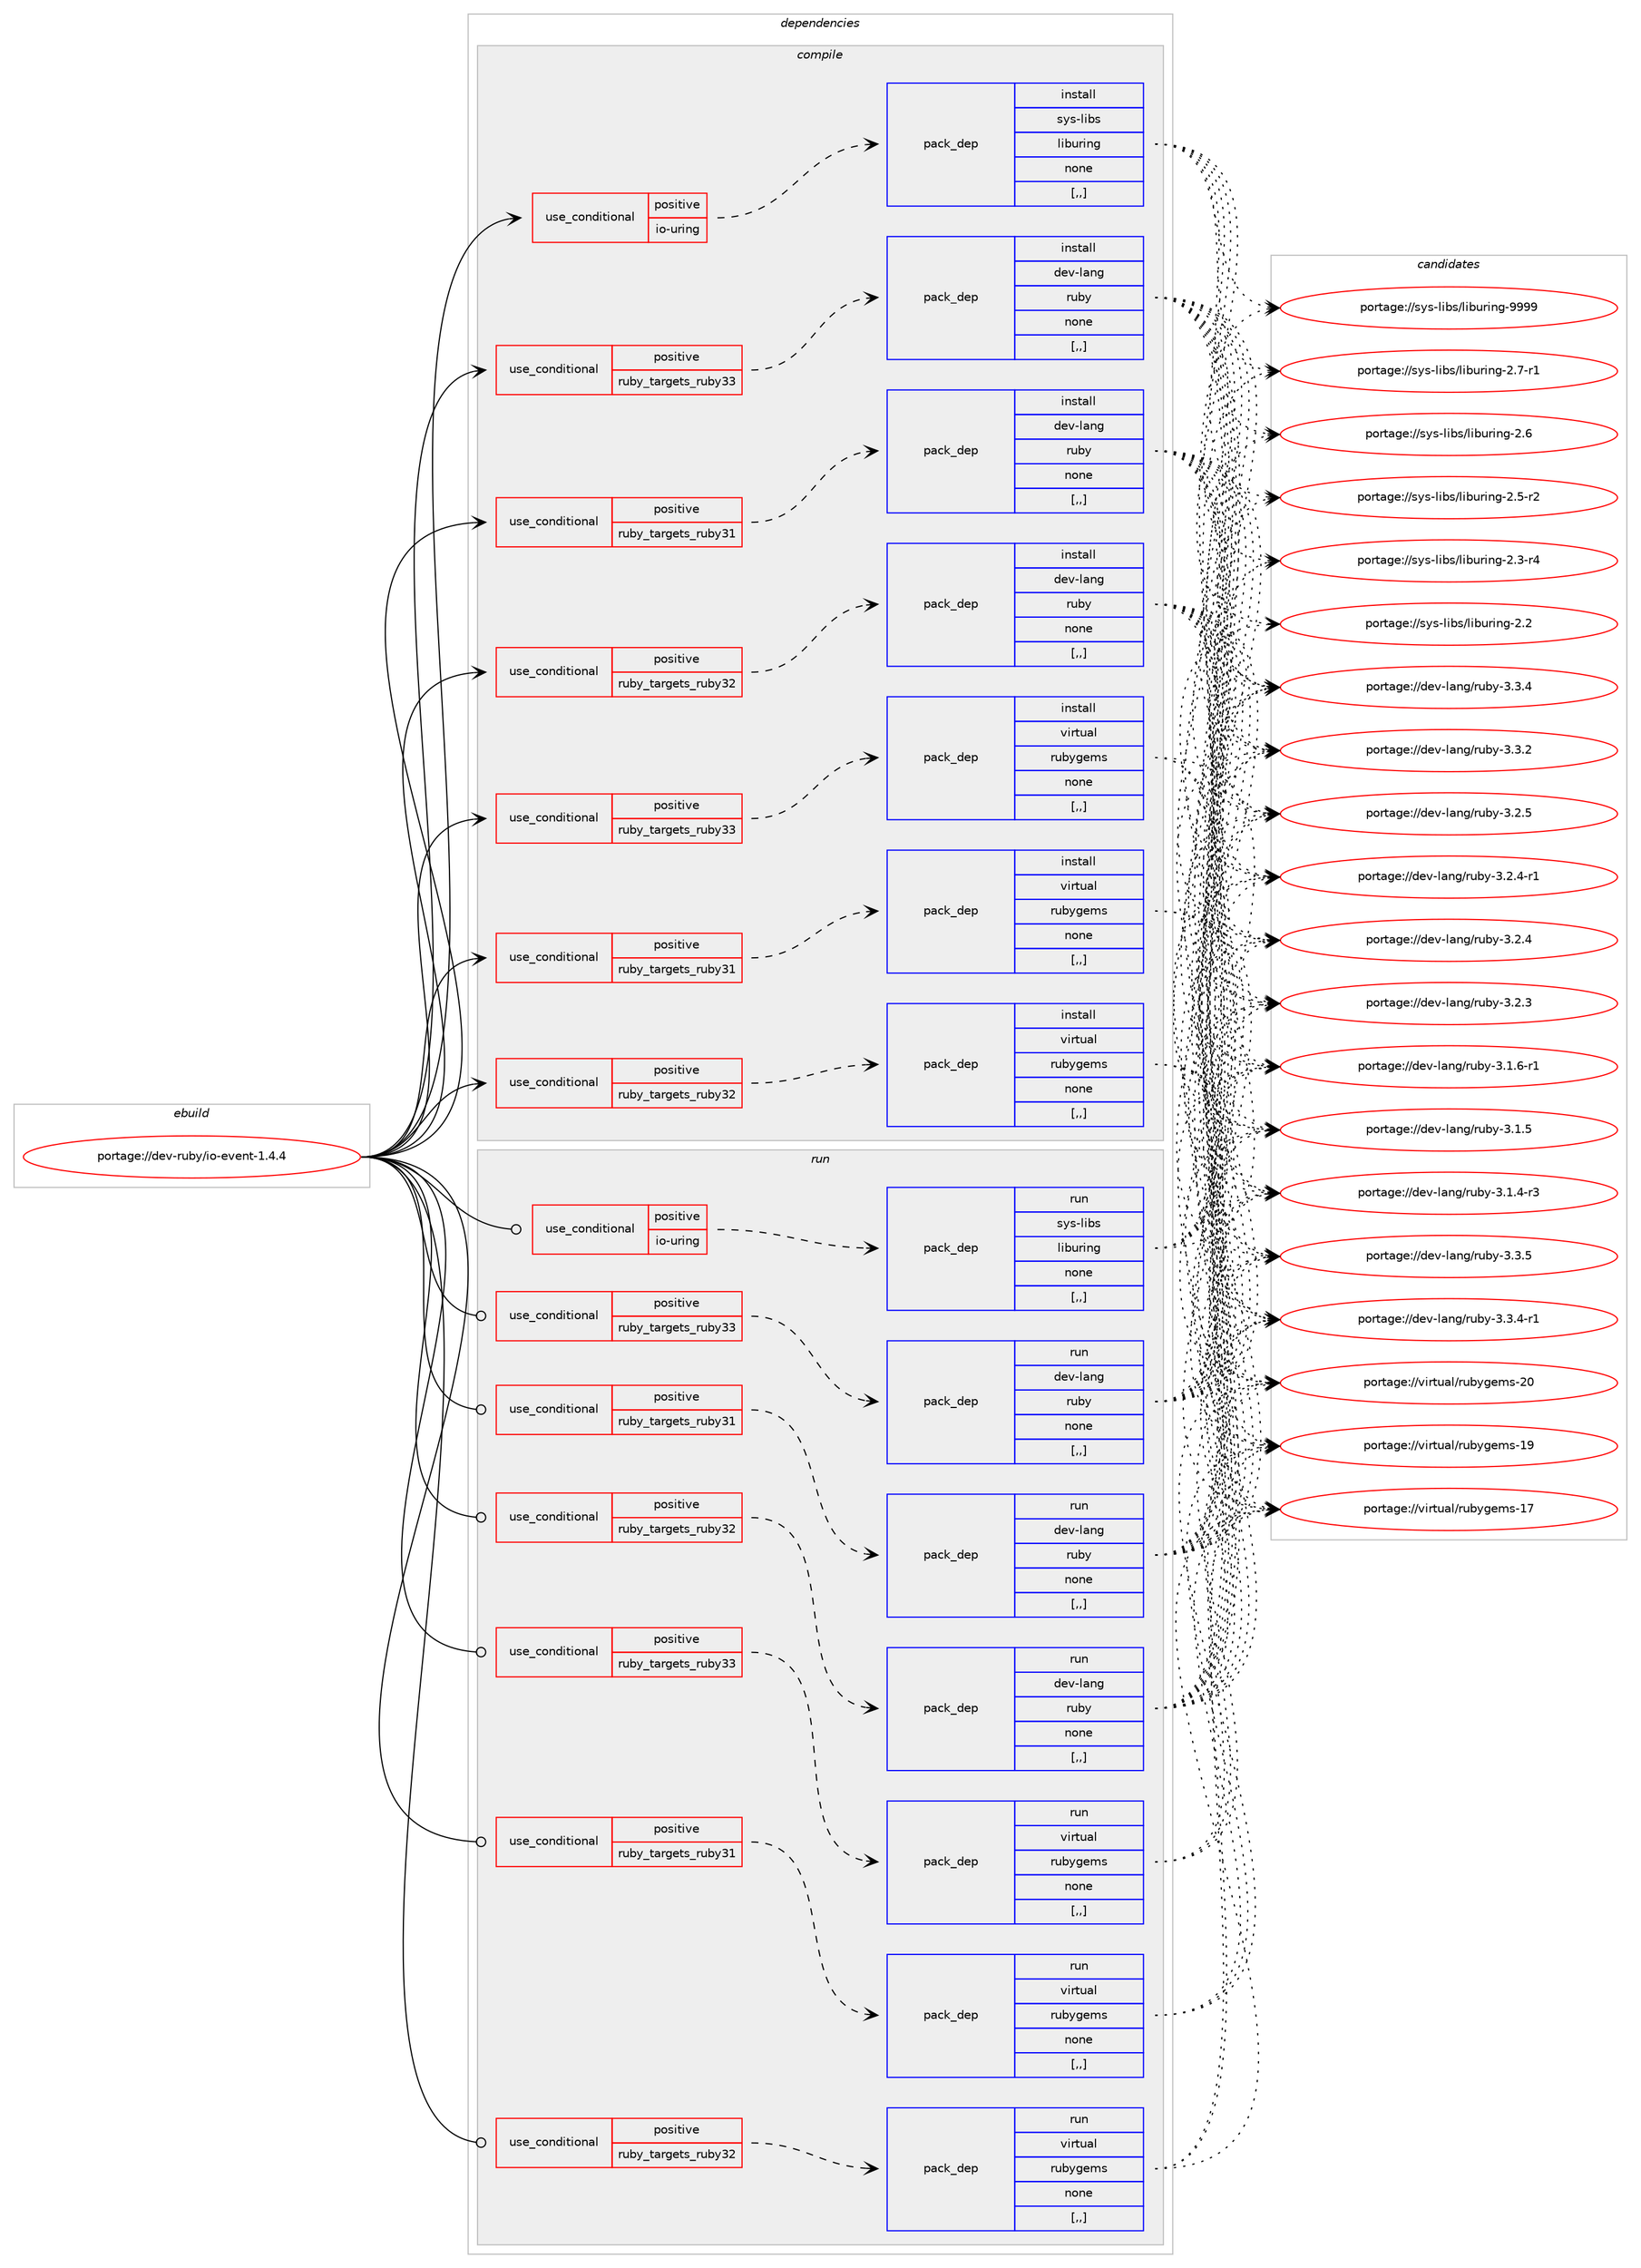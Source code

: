 digraph prolog {

# *************
# Graph options
# *************

newrank=true;
concentrate=true;
compound=true;
graph [rankdir=LR,fontname=Helvetica,fontsize=10,ranksep=1.5];#, ranksep=2.5, nodesep=0.2];
edge  [arrowhead=vee];
node  [fontname=Helvetica,fontsize=10];

# **********
# The ebuild
# **********

subgraph cluster_leftcol {
color=gray;
label=<<i>ebuild</i>>;
id [label="portage://dev-ruby/io-event-1.4.4", color=red, width=4, href="../dev-ruby/io-event-1.4.4.svg"];
}

# ****************
# The dependencies
# ****************

subgraph cluster_midcol {
color=gray;
label=<<i>dependencies</i>>;
subgraph cluster_compile {
fillcolor="#eeeeee";
style=filled;
label=<<i>compile</i>>;
subgraph cond180320 {
dependency683245 [label=<<TABLE BORDER="0" CELLBORDER="1" CELLSPACING="0" CELLPADDING="4"><TR><TD ROWSPAN="3" CELLPADDING="10">use_conditional</TD></TR><TR><TD>positive</TD></TR><TR><TD>io-uring</TD></TR></TABLE>>, shape=none, color=red];
subgraph pack498002 {
dependency683246 [label=<<TABLE BORDER="0" CELLBORDER="1" CELLSPACING="0" CELLPADDING="4" WIDTH="220"><TR><TD ROWSPAN="6" CELLPADDING="30">pack_dep</TD></TR><TR><TD WIDTH="110">install</TD></TR><TR><TD>sys-libs</TD></TR><TR><TD>liburing</TD></TR><TR><TD>none</TD></TR><TR><TD>[,,]</TD></TR></TABLE>>, shape=none, color=blue];
}
dependency683245:e -> dependency683246:w [weight=20,style="dashed",arrowhead="vee"];
}
id:e -> dependency683245:w [weight=20,style="solid",arrowhead="vee"];
subgraph cond180321 {
dependency683247 [label=<<TABLE BORDER="0" CELLBORDER="1" CELLSPACING="0" CELLPADDING="4"><TR><TD ROWSPAN="3" CELLPADDING="10">use_conditional</TD></TR><TR><TD>positive</TD></TR><TR><TD>ruby_targets_ruby31</TD></TR></TABLE>>, shape=none, color=red];
subgraph pack498003 {
dependency683248 [label=<<TABLE BORDER="0" CELLBORDER="1" CELLSPACING="0" CELLPADDING="4" WIDTH="220"><TR><TD ROWSPAN="6" CELLPADDING="30">pack_dep</TD></TR><TR><TD WIDTH="110">install</TD></TR><TR><TD>dev-lang</TD></TR><TR><TD>ruby</TD></TR><TR><TD>none</TD></TR><TR><TD>[,,]</TD></TR></TABLE>>, shape=none, color=blue];
}
dependency683247:e -> dependency683248:w [weight=20,style="dashed",arrowhead="vee"];
}
id:e -> dependency683247:w [weight=20,style="solid",arrowhead="vee"];
subgraph cond180322 {
dependency683249 [label=<<TABLE BORDER="0" CELLBORDER="1" CELLSPACING="0" CELLPADDING="4"><TR><TD ROWSPAN="3" CELLPADDING="10">use_conditional</TD></TR><TR><TD>positive</TD></TR><TR><TD>ruby_targets_ruby31</TD></TR></TABLE>>, shape=none, color=red];
subgraph pack498004 {
dependency683250 [label=<<TABLE BORDER="0" CELLBORDER="1" CELLSPACING="0" CELLPADDING="4" WIDTH="220"><TR><TD ROWSPAN="6" CELLPADDING="30">pack_dep</TD></TR><TR><TD WIDTH="110">install</TD></TR><TR><TD>virtual</TD></TR><TR><TD>rubygems</TD></TR><TR><TD>none</TD></TR><TR><TD>[,,]</TD></TR></TABLE>>, shape=none, color=blue];
}
dependency683249:e -> dependency683250:w [weight=20,style="dashed",arrowhead="vee"];
}
id:e -> dependency683249:w [weight=20,style="solid",arrowhead="vee"];
subgraph cond180323 {
dependency683251 [label=<<TABLE BORDER="0" CELLBORDER="1" CELLSPACING="0" CELLPADDING="4"><TR><TD ROWSPAN="3" CELLPADDING="10">use_conditional</TD></TR><TR><TD>positive</TD></TR><TR><TD>ruby_targets_ruby32</TD></TR></TABLE>>, shape=none, color=red];
subgraph pack498005 {
dependency683252 [label=<<TABLE BORDER="0" CELLBORDER="1" CELLSPACING="0" CELLPADDING="4" WIDTH="220"><TR><TD ROWSPAN="6" CELLPADDING="30">pack_dep</TD></TR><TR><TD WIDTH="110">install</TD></TR><TR><TD>dev-lang</TD></TR><TR><TD>ruby</TD></TR><TR><TD>none</TD></TR><TR><TD>[,,]</TD></TR></TABLE>>, shape=none, color=blue];
}
dependency683251:e -> dependency683252:w [weight=20,style="dashed",arrowhead="vee"];
}
id:e -> dependency683251:w [weight=20,style="solid",arrowhead="vee"];
subgraph cond180324 {
dependency683253 [label=<<TABLE BORDER="0" CELLBORDER="1" CELLSPACING="0" CELLPADDING="4"><TR><TD ROWSPAN="3" CELLPADDING="10">use_conditional</TD></TR><TR><TD>positive</TD></TR><TR><TD>ruby_targets_ruby32</TD></TR></TABLE>>, shape=none, color=red];
subgraph pack498006 {
dependency683254 [label=<<TABLE BORDER="0" CELLBORDER="1" CELLSPACING="0" CELLPADDING="4" WIDTH="220"><TR><TD ROWSPAN="6" CELLPADDING="30">pack_dep</TD></TR><TR><TD WIDTH="110">install</TD></TR><TR><TD>virtual</TD></TR><TR><TD>rubygems</TD></TR><TR><TD>none</TD></TR><TR><TD>[,,]</TD></TR></TABLE>>, shape=none, color=blue];
}
dependency683253:e -> dependency683254:w [weight=20,style="dashed",arrowhead="vee"];
}
id:e -> dependency683253:w [weight=20,style="solid",arrowhead="vee"];
subgraph cond180325 {
dependency683255 [label=<<TABLE BORDER="0" CELLBORDER="1" CELLSPACING="0" CELLPADDING="4"><TR><TD ROWSPAN="3" CELLPADDING="10">use_conditional</TD></TR><TR><TD>positive</TD></TR><TR><TD>ruby_targets_ruby33</TD></TR></TABLE>>, shape=none, color=red];
subgraph pack498007 {
dependency683256 [label=<<TABLE BORDER="0" CELLBORDER="1" CELLSPACING="0" CELLPADDING="4" WIDTH="220"><TR><TD ROWSPAN="6" CELLPADDING="30">pack_dep</TD></TR><TR><TD WIDTH="110">install</TD></TR><TR><TD>dev-lang</TD></TR><TR><TD>ruby</TD></TR><TR><TD>none</TD></TR><TR><TD>[,,]</TD></TR></TABLE>>, shape=none, color=blue];
}
dependency683255:e -> dependency683256:w [weight=20,style="dashed",arrowhead="vee"];
}
id:e -> dependency683255:w [weight=20,style="solid",arrowhead="vee"];
subgraph cond180326 {
dependency683257 [label=<<TABLE BORDER="0" CELLBORDER="1" CELLSPACING="0" CELLPADDING="4"><TR><TD ROWSPAN="3" CELLPADDING="10">use_conditional</TD></TR><TR><TD>positive</TD></TR><TR><TD>ruby_targets_ruby33</TD></TR></TABLE>>, shape=none, color=red];
subgraph pack498008 {
dependency683258 [label=<<TABLE BORDER="0" CELLBORDER="1" CELLSPACING="0" CELLPADDING="4" WIDTH="220"><TR><TD ROWSPAN="6" CELLPADDING="30">pack_dep</TD></TR><TR><TD WIDTH="110">install</TD></TR><TR><TD>virtual</TD></TR><TR><TD>rubygems</TD></TR><TR><TD>none</TD></TR><TR><TD>[,,]</TD></TR></TABLE>>, shape=none, color=blue];
}
dependency683257:e -> dependency683258:w [weight=20,style="dashed",arrowhead="vee"];
}
id:e -> dependency683257:w [weight=20,style="solid",arrowhead="vee"];
}
subgraph cluster_compileandrun {
fillcolor="#eeeeee";
style=filled;
label=<<i>compile and run</i>>;
}
subgraph cluster_run {
fillcolor="#eeeeee";
style=filled;
label=<<i>run</i>>;
subgraph cond180327 {
dependency683259 [label=<<TABLE BORDER="0" CELLBORDER="1" CELLSPACING="0" CELLPADDING="4"><TR><TD ROWSPAN="3" CELLPADDING="10">use_conditional</TD></TR><TR><TD>positive</TD></TR><TR><TD>io-uring</TD></TR></TABLE>>, shape=none, color=red];
subgraph pack498009 {
dependency683260 [label=<<TABLE BORDER="0" CELLBORDER="1" CELLSPACING="0" CELLPADDING="4" WIDTH="220"><TR><TD ROWSPAN="6" CELLPADDING="30">pack_dep</TD></TR><TR><TD WIDTH="110">run</TD></TR><TR><TD>sys-libs</TD></TR><TR><TD>liburing</TD></TR><TR><TD>none</TD></TR><TR><TD>[,,]</TD></TR></TABLE>>, shape=none, color=blue];
}
dependency683259:e -> dependency683260:w [weight=20,style="dashed",arrowhead="vee"];
}
id:e -> dependency683259:w [weight=20,style="solid",arrowhead="odot"];
subgraph cond180328 {
dependency683261 [label=<<TABLE BORDER="0" CELLBORDER="1" CELLSPACING="0" CELLPADDING="4"><TR><TD ROWSPAN="3" CELLPADDING="10">use_conditional</TD></TR><TR><TD>positive</TD></TR><TR><TD>ruby_targets_ruby31</TD></TR></TABLE>>, shape=none, color=red];
subgraph pack498010 {
dependency683262 [label=<<TABLE BORDER="0" CELLBORDER="1" CELLSPACING="0" CELLPADDING="4" WIDTH="220"><TR><TD ROWSPAN="6" CELLPADDING="30">pack_dep</TD></TR><TR><TD WIDTH="110">run</TD></TR><TR><TD>dev-lang</TD></TR><TR><TD>ruby</TD></TR><TR><TD>none</TD></TR><TR><TD>[,,]</TD></TR></TABLE>>, shape=none, color=blue];
}
dependency683261:e -> dependency683262:w [weight=20,style="dashed",arrowhead="vee"];
}
id:e -> dependency683261:w [weight=20,style="solid",arrowhead="odot"];
subgraph cond180329 {
dependency683263 [label=<<TABLE BORDER="0" CELLBORDER="1" CELLSPACING="0" CELLPADDING="4"><TR><TD ROWSPAN="3" CELLPADDING="10">use_conditional</TD></TR><TR><TD>positive</TD></TR><TR><TD>ruby_targets_ruby31</TD></TR></TABLE>>, shape=none, color=red];
subgraph pack498011 {
dependency683264 [label=<<TABLE BORDER="0" CELLBORDER="1" CELLSPACING="0" CELLPADDING="4" WIDTH="220"><TR><TD ROWSPAN="6" CELLPADDING="30">pack_dep</TD></TR><TR><TD WIDTH="110">run</TD></TR><TR><TD>virtual</TD></TR><TR><TD>rubygems</TD></TR><TR><TD>none</TD></TR><TR><TD>[,,]</TD></TR></TABLE>>, shape=none, color=blue];
}
dependency683263:e -> dependency683264:w [weight=20,style="dashed",arrowhead="vee"];
}
id:e -> dependency683263:w [weight=20,style="solid",arrowhead="odot"];
subgraph cond180330 {
dependency683265 [label=<<TABLE BORDER="0" CELLBORDER="1" CELLSPACING="0" CELLPADDING="4"><TR><TD ROWSPAN="3" CELLPADDING="10">use_conditional</TD></TR><TR><TD>positive</TD></TR><TR><TD>ruby_targets_ruby32</TD></TR></TABLE>>, shape=none, color=red];
subgraph pack498012 {
dependency683266 [label=<<TABLE BORDER="0" CELLBORDER="1" CELLSPACING="0" CELLPADDING="4" WIDTH="220"><TR><TD ROWSPAN="6" CELLPADDING="30">pack_dep</TD></TR><TR><TD WIDTH="110">run</TD></TR><TR><TD>dev-lang</TD></TR><TR><TD>ruby</TD></TR><TR><TD>none</TD></TR><TR><TD>[,,]</TD></TR></TABLE>>, shape=none, color=blue];
}
dependency683265:e -> dependency683266:w [weight=20,style="dashed",arrowhead="vee"];
}
id:e -> dependency683265:w [weight=20,style="solid",arrowhead="odot"];
subgraph cond180331 {
dependency683267 [label=<<TABLE BORDER="0" CELLBORDER="1" CELLSPACING="0" CELLPADDING="4"><TR><TD ROWSPAN="3" CELLPADDING="10">use_conditional</TD></TR><TR><TD>positive</TD></TR><TR><TD>ruby_targets_ruby32</TD></TR></TABLE>>, shape=none, color=red];
subgraph pack498013 {
dependency683268 [label=<<TABLE BORDER="0" CELLBORDER="1" CELLSPACING="0" CELLPADDING="4" WIDTH="220"><TR><TD ROWSPAN="6" CELLPADDING="30">pack_dep</TD></TR><TR><TD WIDTH="110">run</TD></TR><TR><TD>virtual</TD></TR><TR><TD>rubygems</TD></TR><TR><TD>none</TD></TR><TR><TD>[,,]</TD></TR></TABLE>>, shape=none, color=blue];
}
dependency683267:e -> dependency683268:w [weight=20,style="dashed",arrowhead="vee"];
}
id:e -> dependency683267:w [weight=20,style="solid",arrowhead="odot"];
subgraph cond180332 {
dependency683269 [label=<<TABLE BORDER="0" CELLBORDER="1" CELLSPACING="0" CELLPADDING="4"><TR><TD ROWSPAN="3" CELLPADDING="10">use_conditional</TD></TR><TR><TD>positive</TD></TR><TR><TD>ruby_targets_ruby33</TD></TR></TABLE>>, shape=none, color=red];
subgraph pack498014 {
dependency683270 [label=<<TABLE BORDER="0" CELLBORDER="1" CELLSPACING="0" CELLPADDING="4" WIDTH="220"><TR><TD ROWSPAN="6" CELLPADDING="30">pack_dep</TD></TR><TR><TD WIDTH="110">run</TD></TR><TR><TD>dev-lang</TD></TR><TR><TD>ruby</TD></TR><TR><TD>none</TD></TR><TR><TD>[,,]</TD></TR></TABLE>>, shape=none, color=blue];
}
dependency683269:e -> dependency683270:w [weight=20,style="dashed",arrowhead="vee"];
}
id:e -> dependency683269:w [weight=20,style="solid",arrowhead="odot"];
subgraph cond180333 {
dependency683271 [label=<<TABLE BORDER="0" CELLBORDER="1" CELLSPACING="0" CELLPADDING="4"><TR><TD ROWSPAN="3" CELLPADDING="10">use_conditional</TD></TR><TR><TD>positive</TD></TR><TR><TD>ruby_targets_ruby33</TD></TR></TABLE>>, shape=none, color=red];
subgraph pack498015 {
dependency683272 [label=<<TABLE BORDER="0" CELLBORDER="1" CELLSPACING="0" CELLPADDING="4" WIDTH="220"><TR><TD ROWSPAN="6" CELLPADDING="30">pack_dep</TD></TR><TR><TD WIDTH="110">run</TD></TR><TR><TD>virtual</TD></TR><TR><TD>rubygems</TD></TR><TR><TD>none</TD></TR><TR><TD>[,,]</TD></TR></TABLE>>, shape=none, color=blue];
}
dependency683271:e -> dependency683272:w [weight=20,style="dashed",arrowhead="vee"];
}
id:e -> dependency683271:w [weight=20,style="solid",arrowhead="odot"];
}
}

# **************
# The candidates
# **************

subgraph cluster_choices {
rank=same;
color=gray;
label=<<i>candidates</i>>;

subgraph choice498002 {
color=black;
nodesep=1;
choice115121115451081059811547108105981171141051101034557575757 [label="portage://sys-libs/liburing-9999", color=red, width=4,href="../sys-libs/liburing-9999.svg"];
choice11512111545108105981154710810598117114105110103455046554511449 [label="portage://sys-libs/liburing-2.7-r1", color=red, width=4,href="../sys-libs/liburing-2.7-r1.svg"];
choice1151211154510810598115471081059811711410511010345504654 [label="portage://sys-libs/liburing-2.6", color=red, width=4,href="../sys-libs/liburing-2.6.svg"];
choice11512111545108105981154710810598117114105110103455046534511450 [label="portage://sys-libs/liburing-2.5-r2", color=red, width=4,href="../sys-libs/liburing-2.5-r2.svg"];
choice11512111545108105981154710810598117114105110103455046514511452 [label="portage://sys-libs/liburing-2.3-r4", color=red, width=4,href="../sys-libs/liburing-2.3-r4.svg"];
choice1151211154510810598115471081059811711410511010345504650 [label="portage://sys-libs/liburing-2.2", color=red, width=4,href="../sys-libs/liburing-2.2.svg"];
dependency683246:e -> choice115121115451081059811547108105981171141051101034557575757:w [style=dotted,weight="100"];
dependency683246:e -> choice11512111545108105981154710810598117114105110103455046554511449:w [style=dotted,weight="100"];
dependency683246:e -> choice1151211154510810598115471081059811711410511010345504654:w [style=dotted,weight="100"];
dependency683246:e -> choice11512111545108105981154710810598117114105110103455046534511450:w [style=dotted,weight="100"];
dependency683246:e -> choice11512111545108105981154710810598117114105110103455046514511452:w [style=dotted,weight="100"];
dependency683246:e -> choice1151211154510810598115471081059811711410511010345504650:w [style=dotted,weight="100"];
}
subgraph choice498003 {
color=black;
nodesep=1;
choice10010111845108971101034711411798121455146514653 [label="portage://dev-lang/ruby-3.3.5", color=red, width=4,href="../dev-lang/ruby-3.3.5.svg"];
choice100101118451089711010347114117981214551465146524511449 [label="portage://dev-lang/ruby-3.3.4-r1", color=red, width=4,href="../dev-lang/ruby-3.3.4-r1.svg"];
choice10010111845108971101034711411798121455146514652 [label="portage://dev-lang/ruby-3.3.4", color=red, width=4,href="../dev-lang/ruby-3.3.4.svg"];
choice10010111845108971101034711411798121455146514650 [label="portage://dev-lang/ruby-3.3.2", color=red, width=4,href="../dev-lang/ruby-3.3.2.svg"];
choice10010111845108971101034711411798121455146504653 [label="portage://dev-lang/ruby-3.2.5", color=red, width=4,href="../dev-lang/ruby-3.2.5.svg"];
choice100101118451089711010347114117981214551465046524511449 [label="portage://dev-lang/ruby-3.2.4-r1", color=red, width=4,href="../dev-lang/ruby-3.2.4-r1.svg"];
choice10010111845108971101034711411798121455146504652 [label="portage://dev-lang/ruby-3.2.4", color=red, width=4,href="../dev-lang/ruby-3.2.4.svg"];
choice10010111845108971101034711411798121455146504651 [label="portage://dev-lang/ruby-3.2.3", color=red, width=4,href="../dev-lang/ruby-3.2.3.svg"];
choice100101118451089711010347114117981214551464946544511449 [label="portage://dev-lang/ruby-3.1.6-r1", color=red, width=4,href="../dev-lang/ruby-3.1.6-r1.svg"];
choice10010111845108971101034711411798121455146494653 [label="portage://dev-lang/ruby-3.1.5", color=red, width=4,href="../dev-lang/ruby-3.1.5.svg"];
choice100101118451089711010347114117981214551464946524511451 [label="portage://dev-lang/ruby-3.1.4-r3", color=red, width=4,href="../dev-lang/ruby-3.1.4-r3.svg"];
dependency683248:e -> choice10010111845108971101034711411798121455146514653:w [style=dotted,weight="100"];
dependency683248:e -> choice100101118451089711010347114117981214551465146524511449:w [style=dotted,weight="100"];
dependency683248:e -> choice10010111845108971101034711411798121455146514652:w [style=dotted,weight="100"];
dependency683248:e -> choice10010111845108971101034711411798121455146514650:w [style=dotted,weight="100"];
dependency683248:e -> choice10010111845108971101034711411798121455146504653:w [style=dotted,weight="100"];
dependency683248:e -> choice100101118451089711010347114117981214551465046524511449:w [style=dotted,weight="100"];
dependency683248:e -> choice10010111845108971101034711411798121455146504652:w [style=dotted,weight="100"];
dependency683248:e -> choice10010111845108971101034711411798121455146504651:w [style=dotted,weight="100"];
dependency683248:e -> choice100101118451089711010347114117981214551464946544511449:w [style=dotted,weight="100"];
dependency683248:e -> choice10010111845108971101034711411798121455146494653:w [style=dotted,weight="100"];
dependency683248:e -> choice100101118451089711010347114117981214551464946524511451:w [style=dotted,weight="100"];
}
subgraph choice498004 {
color=black;
nodesep=1;
choice118105114116117971084711411798121103101109115455048 [label="portage://virtual/rubygems-20", color=red, width=4,href="../virtual/rubygems-20.svg"];
choice118105114116117971084711411798121103101109115454957 [label="portage://virtual/rubygems-19", color=red, width=4,href="../virtual/rubygems-19.svg"];
choice118105114116117971084711411798121103101109115454955 [label="portage://virtual/rubygems-17", color=red, width=4,href="../virtual/rubygems-17.svg"];
dependency683250:e -> choice118105114116117971084711411798121103101109115455048:w [style=dotted,weight="100"];
dependency683250:e -> choice118105114116117971084711411798121103101109115454957:w [style=dotted,weight="100"];
dependency683250:e -> choice118105114116117971084711411798121103101109115454955:w [style=dotted,weight="100"];
}
subgraph choice498005 {
color=black;
nodesep=1;
choice10010111845108971101034711411798121455146514653 [label="portage://dev-lang/ruby-3.3.5", color=red, width=4,href="../dev-lang/ruby-3.3.5.svg"];
choice100101118451089711010347114117981214551465146524511449 [label="portage://dev-lang/ruby-3.3.4-r1", color=red, width=4,href="../dev-lang/ruby-3.3.4-r1.svg"];
choice10010111845108971101034711411798121455146514652 [label="portage://dev-lang/ruby-3.3.4", color=red, width=4,href="../dev-lang/ruby-3.3.4.svg"];
choice10010111845108971101034711411798121455146514650 [label="portage://dev-lang/ruby-3.3.2", color=red, width=4,href="../dev-lang/ruby-3.3.2.svg"];
choice10010111845108971101034711411798121455146504653 [label="portage://dev-lang/ruby-3.2.5", color=red, width=4,href="../dev-lang/ruby-3.2.5.svg"];
choice100101118451089711010347114117981214551465046524511449 [label="portage://dev-lang/ruby-3.2.4-r1", color=red, width=4,href="../dev-lang/ruby-3.2.4-r1.svg"];
choice10010111845108971101034711411798121455146504652 [label="portage://dev-lang/ruby-3.2.4", color=red, width=4,href="../dev-lang/ruby-3.2.4.svg"];
choice10010111845108971101034711411798121455146504651 [label="portage://dev-lang/ruby-3.2.3", color=red, width=4,href="../dev-lang/ruby-3.2.3.svg"];
choice100101118451089711010347114117981214551464946544511449 [label="portage://dev-lang/ruby-3.1.6-r1", color=red, width=4,href="../dev-lang/ruby-3.1.6-r1.svg"];
choice10010111845108971101034711411798121455146494653 [label="portage://dev-lang/ruby-3.1.5", color=red, width=4,href="../dev-lang/ruby-3.1.5.svg"];
choice100101118451089711010347114117981214551464946524511451 [label="portage://dev-lang/ruby-3.1.4-r3", color=red, width=4,href="../dev-lang/ruby-3.1.4-r3.svg"];
dependency683252:e -> choice10010111845108971101034711411798121455146514653:w [style=dotted,weight="100"];
dependency683252:e -> choice100101118451089711010347114117981214551465146524511449:w [style=dotted,weight="100"];
dependency683252:e -> choice10010111845108971101034711411798121455146514652:w [style=dotted,weight="100"];
dependency683252:e -> choice10010111845108971101034711411798121455146514650:w [style=dotted,weight="100"];
dependency683252:e -> choice10010111845108971101034711411798121455146504653:w [style=dotted,weight="100"];
dependency683252:e -> choice100101118451089711010347114117981214551465046524511449:w [style=dotted,weight="100"];
dependency683252:e -> choice10010111845108971101034711411798121455146504652:w [style=dotted,weight="100"];
dependency683252:e -> choice10010111845108971101034711411798121455146504651:w [style=dotted,weight="100"];
dependency683252:e -> choice100101118451089711010347114117981214551464946544511449:w [style=dotted,weight="100"];
dependency683252:e -> choice10010111845108971101034711411798121455146494653:w [style=dotted,weight="100"];
dependency683252:e -> choice100101118451089711010347114117981214551464946524511451:w [style=dotted,weight="100"];
}
subgraph choice498006 {
color=black;
nodesep=1;
choice118105114116117971084711411798121103101109115455048 [label="portage://virtual/rubygems-20", color=red, width=4,href="../virtual/rubygems-20.svg"];
choice118105114116117971084711411798121103101109115454957 [label="portage://virtual/rubygems-19", color=red, width=4,href="../virtual/rubygems-19.svg"];
choice118105114116117971084711411798121103101109115454955 [label="portage://virtual/rubygems-17", color=red, width=4,href="../virtual/rubygems-17.svg"];
dependency683254:e -> choice118105114116117971084711411798121103101109115455048:w [style=dotted,weight="100"];
dependency683254:e -> choice118105114116117971084711411798121103101109115454957:w [style=dotted,weight="100"];
dependency683254:e -> choice118105114116117971084711411798121103101109115454955:w [style=dotted,weight="100"];
}
subgraph choice498007 {
color=black;
nodesep=1;
choice10010111845108971101034711411798121455146514653 [label="portage://dev-lang/ruby-3.3.5", color=red, width=4,href="../dev-lang/ruby-3.3.5.svg"];
choice100101118451089711010347114117981214551465146524511449 [label="portage://dev-lang/ruby-3.3.4-r1", color=red, width=4,href="../dev-lang/ruby-3.3.4-r1.svg"];
choice10010111845108971101034711411798121455146514652 [label="portage://dev-lang/ruby-3.3.4", color=red, width=4,href="../dev-lang/ruby-3.3.4.svg"];
choice10010111845108971101034711411798121455146514650 [label="portage://dev-lang/ruby-3.3.2", color=red, width=4,href="../dev-lang/ruby-3.3.2.svg"];
choice10010111845108971101034711411798121455146504653 [label="portage://dev-lang/ruby-3.2.5", color=red, width=4,href="../dev-lang/ruby-3.2.5.svg"];
choice100101118451089711010347114117981214551465046524511449 [label="portage://dev-lang/ruby-3.2.4-r1", color=red, width=4,href="../dev-lang/ruby-3.2.4-r1.svg"];
choice10010111845108971101034711411798121455146504652 [label="portage://dev-lang/ruby-3.2.4", color=red, width=4,href="../dev-lang/ruby-3.2.4.svg"];
choice10010111845108971101034711411798121455146504651 [label="portage://dev-lang/ruby-3.2.3", color=red, width=4,href="../dev-lang/ruby-3.2.3.svg"];
choice100101118451089711010347114117981214551464946544511449 [label="portage://dev-lang/ruby-3.1.6-r1", color=red, width=4,href="../dev-lang/ruby-3.1.6-r1.svg"];
choice10010111845108971101034711411798121455146494653 [label="portage://dev-lang/ruby-3.1.5", color=red, width=4,href="../dev-lang/ruby-3.1.5.svg"];
choice100101118451089711010347114117981214551464946524511451 [label="portage://dev-lang/ruby-3.1.4-r3", color=red, width=4,href="../dev-lang/ruby-3.1.4-r3.svg"];
dependency683256:e -> choice10010111845108971101034711411798121455146514653:w [style=dotted,weight="100"];
dependency683256:e -> choice100101118451089711010347114117981214551465146524511449:w [style=dotted,weight="100"];
dependency683256:e -> choice10010111845108971101034711411798121455146514652:w [style=dotted,weight="100"];
dependency683256:e -> choice10010111845108971101034711411798121455146514650:w [style=dotted,weight="100"];
dependency683256:e -> choice10010111845108971101034711411798121455146504653:w [style=dotted,weight="100"];
dependency683256:e -> choice100101118451089711010347114117981214551465046524511449:w [style=dotted,weight="100"];
dependency683256:e -> choice10010111845108971101034711411798121455146504652:w [style=dotted,weight="100"];
dependency683256:e -> choice10010111845108971101034711411798121455146504651:w [style=dotted,weight="100"];
dependency683256:e -> choice100101118451089711010347114117981214551464946544511449:w [style=dotted,weight="100"];
dependency683256:e -> choice10010111845108971101034711411798121455146494653:w [style=dotted,weight="100"];
dependency683256:e -> choice100101118451089711010347114117981214551464946524511451:w [style=dotted,weight="100"];
}
subgraph choice498008 {
color=black;
nodesep=1;
choice118105114116117971084711411798121103101109115455048 [label="portage://virtual/rubygems-20", color=red, width=4,href="../virtual/rubygems-20.svg"];
choice118105114116117971084711411798121103101109115454957 [label="portage://virtual/rubygems-19", color=red, width=4,href="../virtual/rubygems-19.svg"];
choice118105114116117971084711411798121103101109115454955 [label="portage://virtual/rubygems-17", color=red, width=4,href="../virtual/rubygems-17.svg"];
dependency683258:e -> choice118105114116117971084711411798121103101109115455048:w [style=dotted,weight="100"];
dependency683258:e -> choice118105114116117971084711411798121103101109115454957:w [style=dotted,weight="100"];
dependency683258:e -> choice118105114116117971084711411798121103101109115454955:w [style=dotted,weight="100"];
}
subgraph choice498009 {
color=black;
nodesep=1;
choice115121115451081059811547108105981171141051101034557575757 [label="portage://sys-libs/liburing-9999", color=red, width=4,href="../sys-libs/liburing-9999.svg"];
choice11512111545108105981154710810598117114105110103455046554511449 [label="portage://sys-libs/liburing-2.7-r1", color=red, width=4,href="../sys-libs/liburing-2.7-r1.svg"];
choice1151211154510810598115471081059811711410511010345504654 [label="portage://sys-libs/liburing-2.6", color=red, width=4,href="../sys-libs/liburing-2.6.svg"];
choice11512111545108105981154710810598117114105110103455046534511450 [label="portage://sys-libs/liburing-2.5-r2", color=red, width=4,href="../sys-libs/liburing-2.5-r2.svg"];
choice11512111545108105981154710810598117114105110103455046514511452 [label="portage://sys-libs/liburing-2.3-r4", color=red, width=4,href="../sys-libs/liburing-2.3-r4.svg"];
choice1151211154510810598115471081059811711410511010345504650 [label="portage://sys-libs/liburing-2.2", color=red, width=4,href="../sys-libs/liburing-2.2.svg"];
dependency683260:e -> choice115121115451081059811547108105981171141051101034557575757:w [style=dotted,weight="100"];
dependency683260:e -> choice11512111545108105981154710810598117114105110103455046554511449:w [style=dotted,weight="100"];
dependency683260:e -> choice1151211154510810598115471081059811711410511010345504654:w [style=dotted,weight="100"];
dependency683260:e -> choice11512111545108105981154710810598117114105110103455046534511450:w [style=dotted,weight="100"];
dependency683260:e -> choice11512111545108105981154710810598117114105110103455046514511452:w [style=dotted,weight="100"];
dependency683260:e -> choice1151211154510810598115471081059811711410511010345504650:w [style=dotted,weight="100"];
}
subgraph choice498010 {
color=black;
nodesep=1;
choice10010111845108971101034711411798121455146514653 [label="portage://dev-lang/ruby-3.3.5", color=red, width=4,href="../dev-lang/ruby-3.3.5.svg"];
choice100101118451089711010347114117981214551465146524511449 [label="portage://dev-lang/ruby-3.3.4-r1", color=red, width=4,href="../dev-lang/ruby-3.3.4-r1.svg"];
choice10010111845108971101034711411798121455146514652 [label="portage://dev-lang/ruby-3.3.4", color=red, width=4,href="../dev-lang/ruby-3.3.4.svg"];
choice10010111845108971101034711411798121455146514650 [label="portage://dev-lang/ruby-3.3.2", color=red, width=4,href="../dev-lang/ruby-3.3.2.svg"];
choice10010111845108971101034711411798121455146504653 [label="portage://dev-lang/ruby-3.2.5", color=red, width=4,href="../dev-lang/ruby-3.2.5.svg"];
choice100101118451089711010347114117981214551465046524511449 [label="portage://dev-lang/ruby-3.2.4-r1", color=red, width=4,href="../dev-lang/ruby-3.2.4-r1.svg"];
choice10010111845108971101034711411798121455146504652 [label="portage://dev-lang/ruby-3.2.4", color=red, width=4,href="../dev-lang/ruby-3.2.4.svg"];
choice10010111845108971101034711411798121455146504651 [label="portage://dev-lang/ruby-3.2.3", color=red, width=4,href="../dev-lang/ruby-3.2.3.svg"];
choice100101118451089711010347114117981214551464946544511449 [label="portage://dev-lang/ruby-3.1.6-r1", color=red, width=4,href="../dev-lang/ruby-3.1.6-r1.svg"];
choice10010111845108971101034711411798121455146494653 [label="portage://dev-lang/ruby-3.1.5", color=red, width=4,href="../dev-lang/ruby-3.1.5.svg"];
choice100101118451089711010347114117981214551464946524511451 [label="portage://dev-lang/ruby-3.1.4-r3", color=red, width=4,href="../dev-lang/ruby-3.1.4-r3.svg"];
dependency683262:e -> choice10010111845108971101034711411798121455146514653:w [style=dotted,weight="100"];
dependency683262:e -> choice100101118451089711010347114117981214551465146524511449:w [style=dotted,weight="100"];
dependency683262:e -> choice10010111845108971101034711411798121455146514652:w [style=dotted,weight="100"];
dependency683262:e -> choice10010111845108971101034711411798121455146514650:w [style=dotted,weight="100"];
dependency683262:e -> choice10010111845108971101034711411798121455146504653:w [style=dotted,weight="100"];
dependency683262:e -> choice100101118451089711010347114117981214551465046524511449:w [style=dotted,weight="100"];
dependency683262:e -> choice10010111845108971101034711411798121455146504652:w [style=dotted,weight="100"];
dependency683262:e -> choice10010111845108971101034711411798121455146504651:w [style=dotted,weight="100"];
dependency683262:e -> choice100101118451089711010347114117981214551464946544511449:w [style=dotted,weight="100"];
dependency683262:e -> choice10010111845108971101034711411798121455146494653:w [style=dotted,weight="100"];
dependency683262:e -> choice100101118451089711010347114117981214551464946524511451:w [style=dotted,weight="100"];
}
subgraph choice498011 {
color=black;
nodesep=1;
choice118105114116117971084711411798121103101109115455048 [label="portage://virtual/rubygems-20", color=red, width=4,href="../virtual/rubygems-20.svg"];
choice118105114116117971084711411798121103101109115454957 [label="portage://virtual/rubygems-19", color=red, width=4,href="../virtual/rubygems-19.svg"];
choice118105114116117971084711411798121103101109115454955 [label="portage://virtual/rubygems-17", color=red, width=4,href="../virtual/rubygems-17.svg"];
dependency683264:e -> choice118105114116117971084711411798121103101109115455048:w [style=dotted,weight="100"];
dependency683264:e -> choice118105114116117971084711411798121103101109115454957:w [style=dotted,weight="100"];
dependency683264:e -> choice118105114116117971084711411798121103101109115454955:w [style=dotted,weight="100"];
}
subgraph choice498012 {
color=black;
nodesep=1;
choice10010111845108971101034711411798121455146514653 [label="portage://dev-lang/ruby-3.3.5", color=red, width=4,href="../dev-lang/ruby-3.3.5.svg"];
choice100101118451089711010347114117981214551465146524511449 [label="portage://dev-lang/ruby-3.3.4-r1", color=red, width=4,href="../dev-lang/ruby-3.3.4-r1.svg"];
choice10010111845108971101034711411798121455146514652 [label="portage://dev-lang/ruby-3.3.4", color=red, width=4,href="../dev-lang/ruby-3.3.4.svg"];
choice10010111845108971101034711411798121455146514650 [label="portage://dev-lang/ruby-3.3.2", color=red, width=4,href="../dev-lang/ruby-3.3.2.svg"];
choice10010111845108971101034711411798121455146504653 [label="portage://dev-lang/ruby-3.2.5", color=red, width=4,href="../dev-lang/ruby-3.2.5.svg"];
choice100101118451089711010347114117981214551465046524511449 [label="portage://dev-lang/ruby-3.2.4-r1", color=red, width=4,href="../dev-lang/ruby-3.2.4-r1.svg"];
choice10010111845108971101034711411798121455146504652 [label="portage://dev-lang/ruby-3.2.4", color=red, width=4,href="../dev-lang/ruby-3.2.4.svg"];
choice10010111845108971101034711411798121455146504651 [label="portage://dev-lang/ruby-3.2.3", color=red, width=4,href="../dev-lang/ruby-3.2.3.svg"];
choice100101118451089711010347114117981214551464946544511449 [label="portage://dev-lang/ruby-3.1.6-r1", color=red, width=4,href="../dev-lang/ruby-3.1.6-r1.svg"];
choice10010111845108971101034711411798121455146494653 [label="portage://dev-lang/ruby-3.1.5", color=red, width=4,href="../dev-lang/ruby-3.1.5.svg"];
choice100101118451089711010347114117981214551464946524511451 [label="portage://dev-lang/ruby-3.1.4-r3", color=red, width=4,href="../dev-lang/ruby-3.1.4-r3.svg"];
dependency683266:e -> choice10010111845108971101034711411798121455146514653:w [style=dotted,weight="100"];
dependency683266:e -> choice100101118451089711010347114117981214551465146524511449:w [style=dotted,weight="100"];
dependency683266:e -> choice10010111845108971101034711411798121455146514652:w [style=dotted,weight="100"];
dependency683266:e -> choice10010111845108971101034711411798121455146514650:w [style=dotted,weight="100"];
dependency683266:e -> choice10010111845108971101034711411798121455146504653:w [style=dotted,weight="100"];
dependency683266:e -> choice100101118451089711010347114117981214551465046524511449:w [style=dotted,weight="100"];
dependency683266:e -> choice10010111845108971101034711411798121455146504652:w [style=dotted,weight="100"];
dependency683266:e -> choice10010111845108971101034711411798121455146504651:w [style=dotted,weight="100"];
dependency683266:e -> choice100101118451089711010347114117981214551464946544511449:w [style=dotted,weight="100"];
dependency683266:e -> choice10010111845108971101034711411798121455146494653:w [style=dotted,weight="100"];
dependency683266:e -> choice100101118451089711010347114117981214551464946524511451:w [style=dotted,weight="100"];
}
subgraph choice498013 {
color=black;
nodesep=1;
choice118105114116117971084711411798121103101109115455048 [label="portage://virtual/rubygems-20", color=red, width=4,href="../virtual/rubygems-20.svg"];
choice118105114116117971084711411798121103101109115454957 [label="portage://virtual/rubygems-19", color=red, width=4,href="../virtual/rubygems-19.svg"];
choice118105114116117971084711411798121103101109115454955 [label="portage://virtual/rubygems-17", color=red, width=4,href="../virtual/rubygems-17.svg"];
dependency683268:e -> choice118105114116117971084711411798121103101109115455048:w [style=dotted,weight="100"];
dependency683268:e -> choice118105114116117971084711411798121103101109115454957:w [style=dotted,weight="100"];
dependency683268:e -> choice118105114116117971084711411798121103101109115454955:w [style=dotted,weight="100"];
}
subgraph choice498014 {
color=black;
nodesep=1;
choice10010111845108971101034711411798121455146514653 [label="portage://dev-lang/ruby-3.3.5", color=red, width=4,href="../dev-lang/ruby-3.3.5.svg"];
choice100101118451089711010347114117981214551465146524511449 [label="portage://dev-lang/ruby-3.3.4-r1", color=red, width=4,href="../dev-lang/ruby-3.3.4-r1.svg"];
choice10010111845108971101034711411798121455146514652 [label="portage://dev-lang/ruby-3.3.4", color=red, width=4,href="../dev-lang/ruby-3.3.4.svg"];
choice10010111845108971101034711411798121455146514650 [label="portage://dev-lang/ruby-3.3.2", color=red, width=4,href="../dev-lang/ruby-3.3.2.svg"];
choice10010111845108971101034711411798121455146504653 [label="portage://dev-lang/ruby-3.2.5", color=red, width=4,href="../dev-lang/ruby-3.2.5.svg"];
choice100101118451089711010347114117981214551465046524511449 [label="portage://dev-lang/ruby-3.2.4-r1", color=red, width=4,href="../dev-lang/ruby-3.2.4-r1.svg"];
choice10010111845108971101034711411798121455146504652 [label="portage://dev-lang/ruby-3.2.4", color=red, width=4,href="../dev-lang/ruby-3.2.4.svg"];
choice10010111845108971101034711411798121455146504651 [label="portage://dev-lang/ruby-3.2.3", color=red, width=4,href="../dev-lang/ruby-3.2.3.svg"];
choice100101118451089711010347114117981214551464946544511449 [label="portage://dev-lang/ruby-3.1.6-r1", color=red, width=4,href="../dev-lang/ruby-3.1.6-r1.svg"];
choice10010111845108971101034711411798121455146494653 [label="portage://dev-lang/ruby-3.1.5", color=red, width=4,href="../dev-lang/ruby-3.1.5.svg"];
choice100101118451089711010347114117981214551464946524511451 [label="portage://dev-lang/ruby-3.1.4-r3", color=red, width=4,href="../dev-lang/ruby-3.1.4-r3.svg"];
dependency683270:e -> choice10010111845108971101034711411798121455146514653:w [style=dotted,weight="100"];
dependency683270:e -> choice100101118451089711010347114117981214551465146524511449:w [style=dotted,weight="100"];
dependency683270:e -> choice10010111845108971101034711411798121455146514652:w [style=dotted,weight="100"];
dependency683270:e -> choice10010111845108971101034711411798121455146514650:w [style=dotted,weight="100"];
dependency683270:e -> choice10010111845108971101034711411798121455146504653:w [style=dotted,weight="100"];
dependency683270:e -> choice100101118451089711010347114117981214551465046524511449:w [style=dotted,weight="100"];
dependency683270:e -> choice10010111845108971101034711411798121455146504652:w [style=dotted,weight="100"];
dependency683270:e -> choice10010111845108971101034711411798121455146504651:w [style=dotted,weight="100"];
dependency683270:e -> choice100101118451089711010347114117981214551464946544511449:w [style=dotted,weight="100"];
dependency683270:e -> choice10010111845108971101034711411798121455146494653:w [style=dotted,weight="100"];
dependency683270:e -> choice100101118451089711010347114117981214551464946524511451:w [style=dotted,weight="100"];
}
subgraph choice498015 {
color=black;
nodesep=1;
choice118105114116117971084711411798121103101109115455048 [label="portage://virtual/rubygems-20", color=red, width=4,href="../virtual/rubygems-20.svg"];
choice118105114116117971084711411798121103101109115454957 [label="portage://virtual/rubygems-19", color=red, width=4,href="../virtual/rubygems-19.svg"];
choice118105114116117971084711411798121103101109115454955 [label="portage://virtual/rubygems-17", color=red, width=4,href="../virtual/rubygems-17.svg"];
dependency683272:e -> choice118105114116117971084711411798121103101109115455048:w [style=dotted,weight="100"];
dependency683272:e -> choice118105114116117971084711411798121103101109115454957:w [style=dotted,weight="100"];
dependency683272:e -> choice118105114116117971084711411798121103101109115454955:w [style=dotted,weight="100"];
}
}

}
